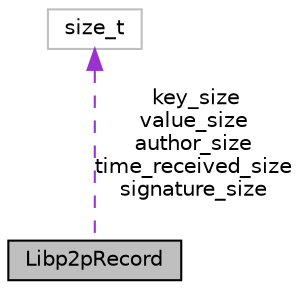 digraph "Libp2pRecord"
{
  edge [fontname="Helvetica",fontsize="10",labelfontname="Helvetica",labelfontsize="10"];
  node [fontname="Helvetica",fontsize="10",shape=record];
  Node1 [label="Libp2pRecord",height=0.2,width=0.4,color="black", fillcolor="grey75", style="filled", fontcolor="black"];
  Node2 -> Node1 [dir="back",color="darkorchid3",fontsize="10",style="dashed",label=" key_size\nvalue_size\nauthor_size\ntime_received_size\nsignature_size" ];
  Node2 [label="size_t",height=0.2,width=0.4,color="grey75", fillcolor="white", style="filled"];
}
